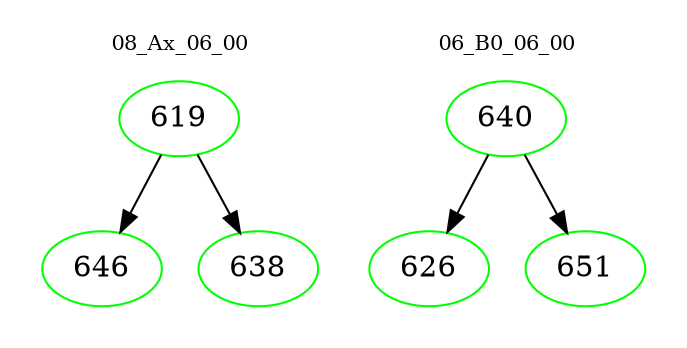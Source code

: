 digraph{
subgraph cluster_0 {
color = white
label = "08_Ax_06_00";
fontsize=10;
T0_619 [label="619", color="green"]
T0_619 -> T0_646 [color="black"]
T0_646 [label="646", color="green"]
T0_619 -> T0_638 [color="black"]
T0_638 [label="638", color="green"]
}
subgraph cluster_1 {
color = white
label = "06_B0_06_00";
fontsize=10;
T1_640 [label="640", color="green"]
T1_640 -> T1_626 [color="black"]
T1_626 [label="626", color="green"]
T1_640 -> T1_651 [color="black"]
T1_651 [label="651", color="green"]
}
}
